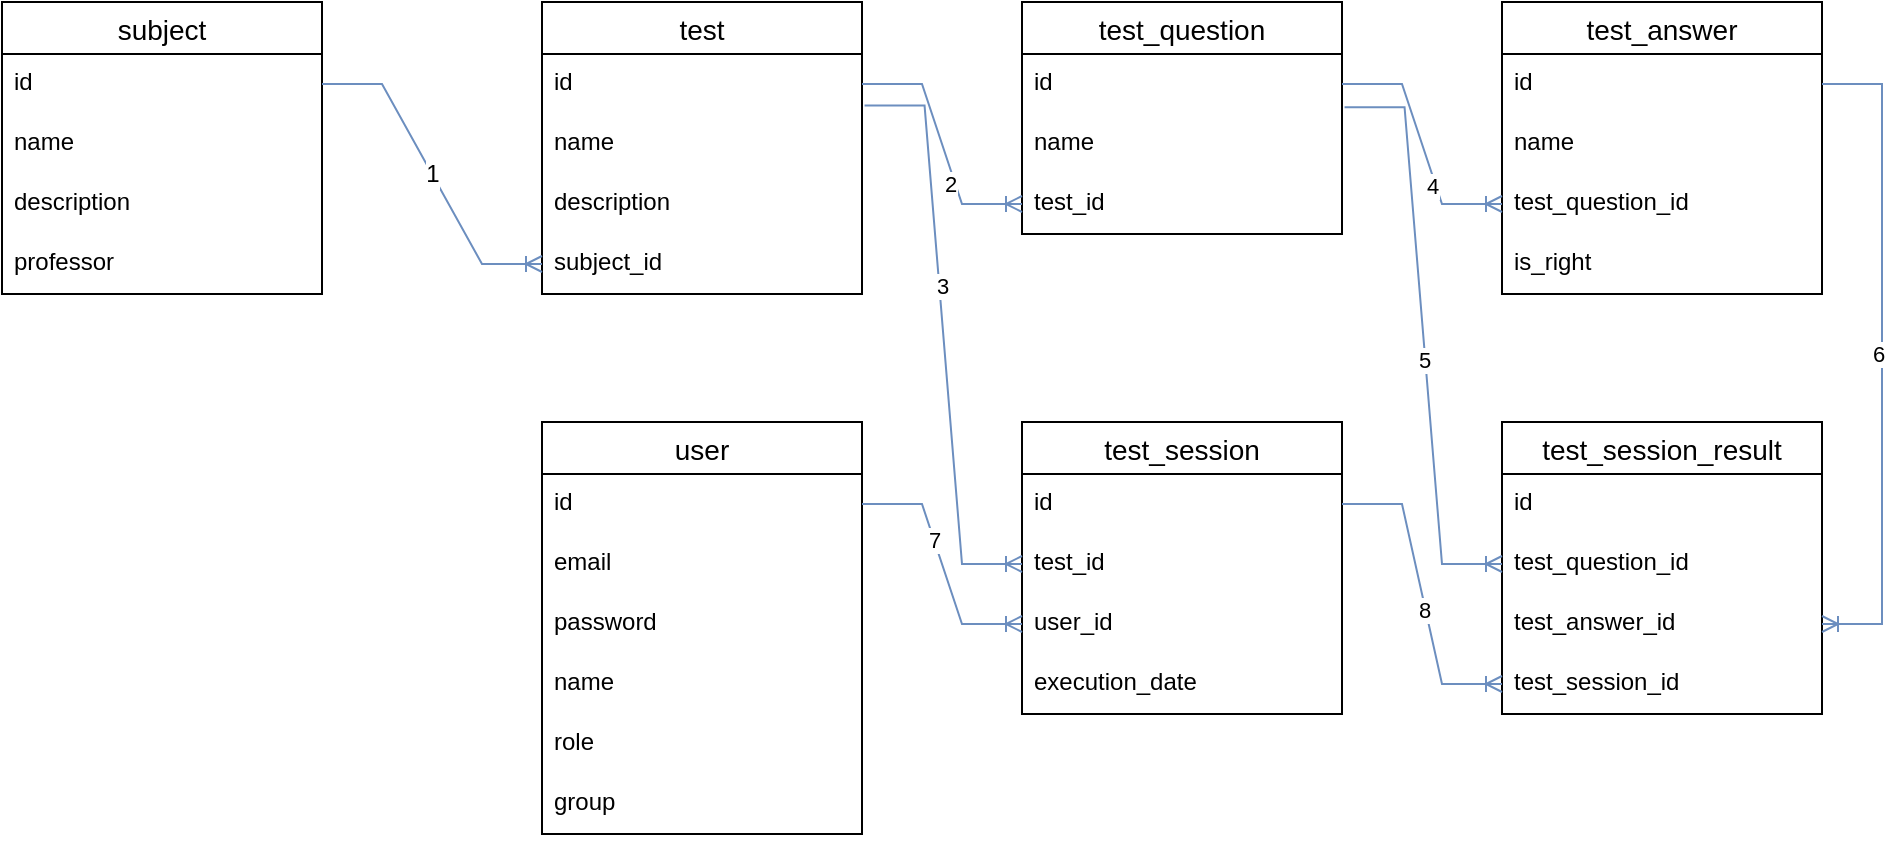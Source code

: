 <mxfile version="17.4.0" type="device"><diagram id="CbN8NUTBoEuVEoy8yFg_" name="Page-1"><mxGraphModel dx="1038" dy="617" grid="1" gridSize="10" guides="1" tooltips="1" connect="1" arrows="1" fold="1" page="1" pageScale="1" pageWidth="827" pageHeight="1169" math="0" shadow="0"><root><mxCell id="0"/><mxCell id="1" parent="0"/><mxCell id="wVKWd-nGMsujwySAPHgm-1" value="test" style="swimlane;fontStyle=0;childLayout=stackLayout;horizontal=1;startSize=26;horizontalStack=0;resizeParent=1;resizeParentMax=0;resizeLast=0;collapsible=1;marginBottom=0;align=center;fontSize=14;" vertex="1" parent="1"><mxGeometry x="300" y="190" width="160" height="146" as="geometry"/></mxCell><mxCell id="wVKWd-nGMsujwySAPHgm-2" value="id" style="text;strokeColor=none;fillColor=none;spacingLeft=4;spacingRight=4;overflow=hidden;rotatable=0;points=[[0,0.5],[1,0.5]];portConstraint=eastwest;fontSize=12;" vertex="1" parent="wVKWd-nGMsujwySAPHgm-1"><mxGeometry y="26" width="160" height="30" as="geometry"/></mxCell><mxCell id="wVKWd-nGMsujwySAPHgm-3" value="name" style="text;strokeColor=none;fillColor=none;spacingLeft=4;spacingRight=4;overflow=hidden;rotatable=0;points=[[0,0.5],[1,0.5]];portConstraint=eastwest;fontSize=12;" vertex="1" parent="wVKWd-nGMsujwySAPHgm-1"><mxGeometry y="56" width="160" height="30" as="geometry"/></mxCell><mxCell id="wVKWd-nGMsujwySAPHgm-4" value="description" style="text;strokeColor=none;fillColor=none;spacingLeft=4;spacingRight=4;overflow=hidden;rotatable=0;points=[[0,0.5],[1,0.5]];portConstraint=eastwest;fontSize=12;" vertex="1" parent="wVKWd-nGMsujwySAPHgm-1"><mxGeometry y="86" width="160" height="30" as="geometry"/></mxCell><mxCell id="wVKWd-nGMsujwySAPHgm-5" value="subject_id" style="text;strokeColor=none;fillColor=none;spacingLeft=4;spacingRight=4;overflow=hidden;rotatable=0;points=[[0,0.5],[1,0.5]];portConstraint=eastwest;fontSize=12;" vertex="1" parent="wVKWd-nGMsujwySAPHgm-1"><mxGeometry y="116" width="160" height="30" as="geometry"/></mxCell><mxCell id="wVKWd-nGMsujwySAPHgm-6" value="test_question" style="swimlane;fontStyle=0;childLayout=stackLayout;horizontal=1;startSize=26;horizontalStack=0;resizeParent=1;resizeParentMax=0;resizeLast=0;collapsible=1;marginBottom=0;align=center;fontSize=14;" vertex="1" parent="1"><mxGeometry x="540" y="190" width="160" height="116" as="geometry"/></mxCell><mxCell id="wVKWd-nGMsujwySAPHgm-7" value="id" style="text;strokeColor=none;fillColor=none;spacingLeft=4;spacingRight=4;overflow=hidden;rotatable=0;points=[[0,0.5],[1,0.5]];portConstraint=eastwest;fontSize=12;" vertex="1" parent="wVKWd-nGMsujwySAPHgm-6"><mxGeometry y="26" width="160" height="30" as="geometry"/></mxCell><mxCell id="wVKWd-nGMsujwySAPHgm-8" value="name" style="text;strokeColor=none;fillColor=none;spacingLeft=4;spacingRight=4;overflow=hidden;rotatable=0;points=[[0,0.5],[1,0.5]];portConstraint=eastwest;fontSize=12;" vertex="1" parent="wVKWd-nGMsujwySAPHgm-6"><mxGeometry y="56" width="160" height="30" as="geometry"/></mxCell><mxCell id="wVKWd-nGMsujwySAPHgm-9" value="test_id" style="text;strokeColor=none;fillColor=none;spacingLeft=4;spacingRight=4;overflow=hidden;rotatable=0;points=[[0,0.5],[1,0.5]];portConstraint=eastwest;fontSize=12;" vertex="1" parent="wVKWd-nGMsujwySAPHgm-6"><mxGeometry y="86" width="160" height="30" as="geometry"/></mxCell><mxCell id="wVKWd-nGMsujwySAPHgm-10" value="test_answer" style="swimlane;fontStyle=0;childLayout=stackLayout;horizontal=1;startSize=26;horizontalStack=0;resizeParent=1;resizeParentMax=0;resizeLast=0;collapsible=1;marginBottom=0;align=center;fontSize=14;" vertex="1" parent="1"><mxGeometry x="780" y="190" width="160" height="146" as="geometry"/></mxCell><mxCell id="wVKWd-nGMsujwySAPHgm-11" value="id" style="text;strokeColor=none;fillColor=none;spacingLeft=4;spacingRight=4;overflow=hidden;rotatable=0;points=[[0,0.5],[1,0.5]];portConstraint=eastwest;fontSize=12;" vertex="1" parent="wVKWd-nGMsujwySAPHgm-10"><mxGeometry y="26" width="160" height="30" as="geometry"/></mxCell><mxCell id="wVKWd-nGMsujwySAPHgm-12" value="name" style="text;strokeColor=none;fillColor=none;spacingLeft=4;spacingRight=4;overflow=hidden;rotatable=0;points=[[0,0.5],[1,0.5]];portConstraint=eastwest;fontSize=12;" vertex="1" parent="wVKWd-nGMsujwySAPHgm-10"><mxGeometry y="56" width="160" height="30" as="geometry"/></mxCell><mxCell id="wVKWd-nGMsujwySAPHgm-13" value="test_question_id" style="text;strokeColor=none;fillColor=none;spacingLeft=4;spacingRight=4;overflow=hidden;rotatable=0;points=[[0,0.5],[1,0.5]];portConstraint=eastwest;fontSize=12;" vertex="1" parent="wVKWd-nGMsujwySAPHgm-10"><mxGeometry y="86" width="160" height="30" as="geometry"/></mxCell><mxCell id="wVKWd-nGMsujwySAPHgm-14" value="is_right" style="text;strokeColor=none;fillColor=none;spacingLeft=4;spacingRight=4;overflow=hidden;rotatable=0;points=[[0,0.5],[1,0.5]];portConstraint=eastwest;fontSize=12;" vertex="1" parent="wVKWd-nGMsujwySAPHgm-10"><mxGeometry y="116" width="160" height="30" as="geometry"/></mxCell><mxCell id="wVKWd-nGMsujwySAPHgm-15" value="" style="edgeStyle=entityRelationEdgeStyle;fontSize=12;html=1;endArrow=ERoneToMany;rounded=0;fillColor=#dae8fc;strokeColor=#6c8ebf;" edge="1" parent="1" source="wVKWd-nGMsujwySAPHgm-2" target="wVKWd-nGMsujwySAPHgm-9"><mxGeometry width="100" height="100" relative="1" as="geometry"><mxPoint x="530" y="410" as="sourcePoint"/><mxPoint x="630" y="310" as="targetPoint"/></mxGeometry></mxCell><mxCell id="wVKWd-nGMsujwySAPHgm-55" value="2" style="edgeLabel;html=1;align=center;verticalAlign=middle;resizable=0;points=[];" vertex="1" connectable="0" parent="wVKWd-nGMsujwySAPHgm-15"><mxGeometry x="0.314" y="-3" relative="1" as="geometry"><mxPoint as="offset"/></mxGeometry></mxCell><mxCell id="wVKWd-nGMsujwySAPHgm-16" value="" style="edgeStyle=entityRelationEdgeStyle;fontSize=12;html=1;endArrow=ERoneToMany;rounded=0;fillColor=#dae8fc;strokeColor=#6c8ebf;" edge="1" parent="1" source="wVKWd-nGMsujwySAPHgm-7" target="wVKWd-nGMsujwySAPHgm-13"><mxGeometry width="100" height="100" relative="1" as="geometry"><mxPoint x="610" y="410" as="sourcePoint"/><mxPoint x="710" y="310" as="targetPoint"/></mxGeometry></mxCell><mxCell id="wVKWd-nGMsujwySAPHgm-57" value="4" style="edgeLabel;html=1;align=center;verticalAlign=middle;resizable=0;points=[];" vertex="1" connectable="0" parent="wVKWd-nGMsujwySAPHgm-16"><mxGeometry x="0.335" y="-2" relative="1" as="geometry"><mxPoint as="offset"/></mxGeometry></mxCell><mxCell id="wVKWd-nGMsujwySAPHgm-17" value="test_session" style="swimlane;fontStyle=0;childLayout=stackLayout;horizontal=1;startSize=26;horizontalStack=0;resizeParent=1;resizeParentMax=0;resizeLast=0;collapsible=1;marginBottom=0;align=center;fontSize=14;" vertex="1" parent="1"><mxGeometry x="540" y="400" width="160" height="146" as="geometry"/></mxCell><mxCell id="wVKWd-nGMsujwySAPHgm-18" value="id" style="text;strokeColor=none;fillColor=none;spacingLeft=4;spacingRight=4;overflow=hidden;rotatable=0;points=[[0,0.5],[1,0.5]];portConstraint=eastwest;fontSize=12;" vertex="1" parent="wVKWd-nGMsujwySAPHgm-17"><mxGeometry y="26" width="160" height="30" as="geometry"/></mxCell><mxCell id="wVKWd-nGMsujwySAPHgm-19" value="test_id" style="text;strokeColor=none;fillColor=none;spacingLeft=4;spacingRight=4;overflow=hidden;rotatable=0;points=[[0,0.5],[1,0.5]];portConstraint=eastwest;fontSize=12;" vertex="1" parent="wVKWd-nGMsujwySAPHgm-17"><mxGeometry y="56" width="160" height="30" as="geometry"/></mxCell><mxCell id="wVKWd-nGMsujwySAPHgm-20" value="user_id" style="text;strokeColor=none;fillColor=none;spacingLeft=4;spacingRight=4;overflow=hidden;rotatable=0;points=[[0,0.5],[1,0.5]];portConstraint=eastwest;fontSize=12;" vertex="1" parent="wVKWd-nGMsujwySAPHgm-17"><mxGeometry y="86" width="160" height="30" as="geometry"/></mxCell><mxCell id="wVKWd-nGMsujwySAPHgm-21" value="execution_date" style="text;strokeColor=none;fillColor=none;spacingLeft=4;spacingRight=4;overflow=hidden;rotatable=0;points=[[0,0.5],[1,0.5]];portConstraint=eastwest;fontSize=12;" vertex="1" parent="wVKWd-nGMsujwySAPHgm-17"><mxGeometry y="116" width="160" height="30" as="geometry"/></mxCell><mxCell id="wVKWd-nGMsujwySAPHgm-22" value="test_session_result" style="swimlane;fontStyle=0;childLayout=stackLayout;horizontal=1;startSize=26;horizontalStack=0;resizeParent=1;resizeParentMax=0;resizeLast=0;collapsible=1;marginBottom=0;align=center;fontSize=14;" vertex="1" parent="1"><mxGeometry x="780" y="400" width="160" height="146" as="geometry"/></mxCell><mxCell id="wVKWd-nGMsujwySAPHgm-23" value="id" style="text;strokeColor=none;fillColor=none;spacingLeft=4;spacingRight=4;overflow=hidden;rotatable=0;points=[[0,0.5],[1,0.5]];portConstraint=eastwest;fontSize=12;" vertex="1" parent="wVKWd-nGMsujwySAPHgm-22"><mxGeometry y="26" width="160" height="30" as="geometry"/></mxCell><mxCell id="wVKWd-nGMsujwySAPHgm-25" value="test_question_id" style="text;strokeColor=none;fillColor=none;spacingLeft=4;spacingRight=4;overflow=hidden;rotatable=0;points=[[0,0.5],[1,0.5]];portConstraint=eastwest;fontSize=12;" vertex="1" parent="wVKWd-nGMsujwySAPHgm-22"><mxGeometry y="56" width="160" height="30" as="geometry"/></mxCell><mxCell id="wVKWd-nGMsujwySAPHgm-26" value="test_answer_id" style="text;strokeColor=none;fillColor=none;spacingLeft=4;spacingRight=4;overflow=hidden;rotatable=0;points=[[0,0.5],[1,0.5]];portConstraint=eastwest;fontSize=12;" vertex="1" parent="wVKWd-nGMsujwySAPHgm-22"><mxGeometry y="86" width="160" height="30" as="geometry"/></mxCell><mxCell id="wVKWd-nGMsujwySAPHgm-24" value="test_session_id" style="text;strokeColor=none;fillColor=none;spacingLeft=4;spacingRight=4;overflow=hidden;rotatable=0;points=[[0,0.5],[1,0.5]];portConstraint=eastwest;fontSize=12;" vertex="1" parent="wVKWd-nGMsujwySAPHgm-22"><mxGeometry y="116" width="160" height="30" as="geometry"/></mxCell><mxCell id="wVKWd-nGMsujwySAPHgm-27" value="subject" style="swimlane;fontStyle=0;childLayout=stackLayout;horizontal=1;startSize=26;horizontalStack=0;resizeParent=1;resizeParentMax=0;resizeLast=0;collapsible=1;marginBottom=0;align=center;fontSize=14;" vertex="1" parent="1"><mxGeometry x="30" y="190" width="160" height="146" as="geometry"/></mxCell><mxCell id="wVKWd-nGMsujwySAPHgm-28" value="id" style="text;strokeColor=none;fillColor=none;spacingLeft=4;spacingRight=4;overflow=hidden;rotatable=0;points=[[0,0.5],[1,0.5]];portConstraint=eastwest;fontSize=12;" vertex="1" parent="wVKWd-nGMsujwySAPHgm-27"><mxGeometry y="26" width="160" height="30" as="geometry"/></mxCell><mxCell id="wVKWd-nGMsujwySAPHgm-29" value="name" style="text;strokeColor=none;fillColor=none;spacingLeft=4;spacingRight=4;overflow=hidden;rotatable=0;points=[[0,0.5],[1,0.5]];portConstraint=eastwest;fontSize=12;" vertex="1" parent="wVKWd-nGMsujwySAPHgm-27"><mxGeometry y="56" width="160" height="30" as="geometry"/></mxCell><mxCell id="wVKWd-nGMsujwySAPHgm-30" value="description" style="text;strokeColor=none;fillColor=none;spacingLeft=4;spacingRight=4;overflow=hidden;rotatable=0;points=[[0,0.5],[1,0.5]];portConstraint=eastwest;fontSize=12;" vertex="1" parent="wVKWd-nGMsujwySAPHgm-27"><mxGeometry y="86" width="160" height="30" as="geometry"/></mxCell><mxCell id="wVKWd-nGMsujwySAPHgm-31" value="professor" style="text;strokeColor=none;fillColor=none;spacingLeft=4;spacingRight=4;overflow=hidden;rotatable=0;points=[[0,0.5],[1,0.5]];portConstraint=eastwest;fontSize=12;" vertex="1" parent="wVKWd-nGMsujwySAPHgm-27"><mxGeometry y="116" width="160" height="30" as="geometry"/></mxCell><mxCell id="wVKWd-nGMsujwySAPHgm-33" value="user" style="swimlane;fontStyle=0;childLayout=stackLayout;horizontal=1;startSize=26;horizontalStack=0;resizeParent=1;resizeParentMax=0;resizeLast=0;collapsible=1;marginBottom=0;align=center;fontSize=14;" vertex="1" parent="1"><mxGeometry x="300" y="400" width="160" height="206" as="geometry"/></mxCell><mxCell id="wVKWd-nGMsujwySAPHgm-34" value="id" style="text;strokeColor=none;fillColor=none;spacingLeft=4;spacingRight=4;overflow=hidden;rotatable=0;points=[[0,0.5],[1,0.5]];portConstraint=eastwest;fontSize=12;" vertex="1" parent="wVKWd-nGMsujwySAPHgm-33"><mxGeometry y="26" width="160" height="30" as="geometry"/></mxCell><mxCell id="wVKWd-nGMsujwySAPHgm-35" value="email" style="text;strokeColor=none;fillColor=none;spacingLeft=4;spacingRight=4;overflow=hidden;rotatable=0;points=[[0,0.5],[1,0.5]];portConstraint=eastwest;fontSize=12;" vertex="1" parent="wVKWd-nGMsujwySAPHgm-33"><mxGeometry y="56" width="160" height="30" as="geometry"/></mxCell><mxCell id="wVKWd-nGMsujwySAPHgm-36" value="password" style="text;strokeColor=none;fillColor=none;spacingLeft=4;spacingRight=4;overflow=hidden;rotatable=0;points=[[0,0.5],[1,0.5]];portConstraint=eastwest;fontSize=12;" vertex="1" parent="wVKWd-nGMsujwySAPHgm-33"><mxGeometry y="86" width="160" height="30" as="geometry"/></mxCell><mxCell id="wVKWd-nGMsujwySAPHgm-37" value="name" style="text;strokeColor=none;fillColor=none;spacingLeft=4;spacingRight=4;overflow=hidden;rotatable=0;points=[[0,0.5],[1,0.5]];portConstraint=eastwest;fontSize=12;" vertex="1" parent="wVKWd-nGMsujwySAPHgm-33"><mxGeometry y="116" width="160" height="30" as="geometry"/></mxCell><mxCell id="wVKWd-nGMsujwySAPHgm-38" value="role" style="text;strokeColor=none;fillColor=none;spacingLeft=4;spacingRight=4;overflow=hidden;rotatable=0;points=[[0,0.5],[1,0.5]];portConstraint=eastwest;fontSize=12;" vertex="1" parent="wVKWd-nGMsujwySAPHgm-33"><mxGeometry y="146" width="160" height="30" as="geometry"/></mxCell><mxCell id="wVKWd-nGMsujwySAPHgm-39" value="group" style="text;strokeColor=none;fillColor=none;spacingLeft=4;spacingRight=4;overflow=hidden;rotatable=0;points=[[0,0.5],[1,0.5]];portConstraint=eastwest;fontSize=12;" vertex="1" parent="wVKWd-nGMsujwySAPHgm-33"><mxGeometry y="176" width="160" height="30" as="geometry"/></mxCell><mxCell id="wVKWd-nGMsujwySAPHgm-40" value="" style="edgeStyle=entityRelationEdgeStyle;fontSize=12;html=1;endArrow=ERoneToMany;rounded=0;exitX=1.008;exitY=0.86;exitDx=0;exitDy=0;exitPerimeter=0;fillColor=#dae8fc;strokeColor=#6c8ebf;" edge="1" parent="1" source="wVKWd-nGMsujwySAPHgm-2" target="wVKWd-nGMsujwySAPHgm-19"><mxGeometry width="100" height="100" relative="1" as="geometry"><mxPoint x="330" y="430" as="sourcePoint"/><mxPoint x="540" y="360" as="targetPoint"/></mxGeometry></mxCell><mxCell id="wVKWd-nGMsujwySAPHgm-56" value="3" style="edgeLabel;html=1;align=center;verticalAlign=middle;resizable=0;points=[];" vertex="1" connectable="0" parent="wVKWd-nGMsujwySAPHgm-40"><mxGeometry x="-0.174" y="1" relative="1" as="geometry"><mxPoint as="offset"/></mxGeometry></mxCell><mxCell id="wVKWd-nGMsujwySAPHgm-41" value="" style="edgeStyle=entityRelationEdgeStyle;fontSize=12;html=1;endArrow=ERoneToMany;rounded=0;fillColor=#dae8fc;strokeColor=#6c8ebf;" edge="1" parent="1" source="wVKWd-nGMsujwySAPHgm-34" target="wVKWd-nGMsujwySAPHgm-20"><mxGeometry width="100" height="100" relative="1" as="geometry"><mxPoint x="364" y="500" as="sourcePoint"/><mxPoint x="464" y="400" as="targetPoint"/></mxGeometry></mxCell><mxCell id="wVKWd-nGMsujwySAPHgm-60" value="7" style="edgeLabel;html=1;align=center;verticalAlign=middle;resizable=0;points=[];" vertex="1" connectable="0" parent="wVKWd-nGMsujwySAPHgm-41"><mxGeometry x="-0.204" relative="1" as="geometry"><mxPoint as="offset"/></mxGeometry></mxCell><mxCell id="wVKWd-nGMsujwySAPHgm-42" value="" style="edgeStyle=entityRelationEdgeStyle;fontSize=12;html=1;endArrow=ERoneToMany;rounded=0;fillColor=#dae8fc;strokeColor=#6c8ebf;" edge="1" parent="1" source="wVKWd-nGMsujwySAPHgm-18" target="wVKWd-nGMsujwySAPHgm-24"><mxGeometry width="100" height="100" relative="1" as="geometry"><mxPoint x="380" y="650" as="sourcePoint"/><mxPoint x="480" y="550" as="targetPoint"/></mxGeometry></mxCell><mxCell id="wVKWd-nGMsujwySAPHgm-61" value="8" style="edgeLabel;html=1;align=center;verticalAlign=middle;resizable=0;points=[];" vertex="1" connectable="0" parent="wVKWd-nGMsujwySAPHgm-42"><mxGeometry x="0.094" y="-1" relative="1" as="geometry"><mxPoint as="offset"/></mxGeometry></mxCell><mxCell id="wVKWd-nGMsujwySAPHgm-44" value="1" style="edgeStyle=entityRelationEdgeStyle;fontSize=12;html=1;endArrow=ERoneToMany;rounded=0;fillColor=#dae8fc;strokeColor=#6c8ebf;" edge="1" parent="1" source="wVKWd-nGMsujwySAPHgm-28" target="wVKWd-nGMsujwySAPHgm-5"><mxGeometry width="100" height="100" relative="1" as="geometry"><mxPoint x="440" y="460" as="sourcePoint"/><mxPoint x="540" y="360" as="targetPoint"/></mxGeometry></mxCell><mxCell id="wVKWd-nGMsujwySAPHgm-53" value="" style="edgeStyle=entityRelationEdgeStyle;fontSize=12;html=1;endArrow=ERoneToMany;rounded=0;fillColor=#dae8fc;strokeColor=#6c8ebf;" edge="1" parent="1" source="wVKWd-nGMsujwySAPHgm-11" target="wVKWd-nGMsujwySAPHgm-26"><mxGeometry width="100" height="100" relative="1" as="geometry"><mxPoint x="730" y="370" as="sourcePoint"/><mxPoint x="680" y="330" as="targetPoint"/></mxGeometry></mxCell><mxCell id="wVKWd-nGMsujwySAPHgm-59" value="6" style="edgeLabel;html=1;align=center;verticalAlign=middle;resizable=0;points=[];" vertex="1" connectable="0" parent="wVKWd-nGMsujwySAPHgm-53"><mxGeometry x="0.001" y="-2" relative="1" as="geometry"><mxPoint as="offset"/></mxGeometry></mxCell><mxCell id="wVKWd-nGMsujwySAPHgm-54" value="" style="edgeStyle=entityRelationEdgeStyle;fontSize=12;html=1;endArrow=ERoneToMany;rounded=0;exitX=1.008;exitY=-0.113;exitDx=0;exitDy=0;exitPerimeter=0;fillColor=#dae8fc;strokeColor=#6c8ebf;" edge="1" parent="1" source="wVKWd-nGMsujwySAPHgm-8" target="wVKWd-nGMsujwySAPHgm-25"><mxGeometry width="100" height="100" relative="1" as="geometry"><mxPoint x="450" y="460" as="sourcePoint"/><mxPoint x="550" y="360" as="targetPoint"/></mxGeometry></mxCell><mxCell id="wVKWd-nGMsujwySAPHgm-58" value="5" style="edgeLabel;html=1;align=center;verticalAlign=middle;resizable=0;points=[];" vertex="1" connectable="0" parent="wVKWd-nGMsujwySAPHgm-54"><mxGeometry x="0.079" y="-1" relative="1" as="geometry"><mxPoint as="offset"/></mxGeometry></mxCell></root></mxGraphModel></diagram></mxfile>